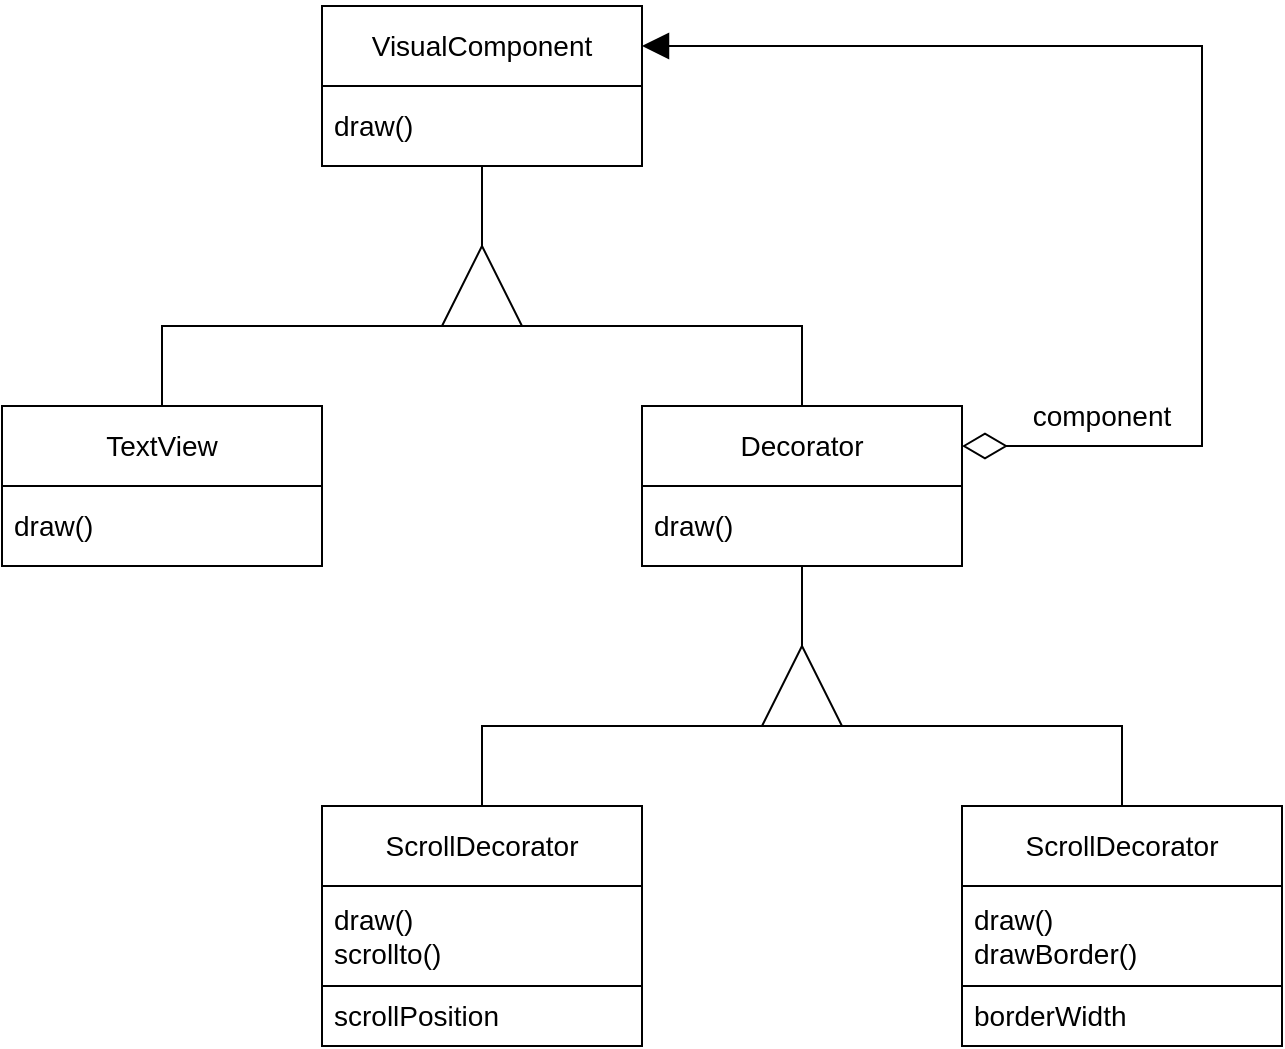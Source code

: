 <mxfile>
    <diagram id="IuUFkrS1xQ3klmiuDJjM" name="Página-1">
        <mxGraphModel dx="740" dy="541" grid="1" gridSize="10" guides="1" tooltips="1" connect="1" arrows="1" fold="1" page="1" pageScale="1" pageWidth="827" pageHeight="1169" math="0" shadow="0">
            <root>
                <mxCell id="0"/>
                <mxCell id="1" parent="0"/>
                <mxCell id="3" value="VisualComponent" style="swimlane;fontStyle=0;childLayout=stackLayout;horizontal=1;startSize=40;horizontalStack=0;resizeParent=1;resizeParentMax=0;resizeLast=0;collapsible=1;marginBottom=0;whiteSpace=wrap;html=1;fontSize=14;" vertex="1" parent="1">
                    <mxGeometry x="160" y="80" width="160" height="80" as="geometry"/>
                </mxCell>
                <mxCell id="4" value="draw()" style="text;strokeColor=none;fillColor=none;align=left;verticalAlign=middle;spacingLeft=4;spacingRight=4;overflow=hidden;points=[[0,0.5],[1,0.5]];portConstraint=eastwest;rotatable=0;whiteSpace=wrap;html=1;fontSize=14;" vertex="1" parent="3">
                    <mxGeometry y="40" width="160" height="40" as="geometry"/>
                </mxCell>
                <mxCell id="9" value="TextView" style="swimlane;fontStyle=0;childLayout=stackLayout;horizontal=1;startSize=40;horizontalStack=0;resizeParent=1;resizeParentMax=0;resizeLast=0;collapsible=1;marginBottom=0;whiteSpace=wrap;html=1;fontSize=14;" vertex="1" parent="1">
                    <mxGeometry y="280" width="160" height="80" as="geometry"/>
                </mxCell>
                <mxCell id="10" value="draw()" style="text;strokeColor=none;fillColor=none;align=left;verticalAlign=middle;spacingLeft=4;spacingRight=4;overflow=hidden;points=[[0,0.5],[1,0.5]];portConstraint=eastwest;rotatable=0;whiteSpace=wrap;html=1;fontSize=14;" vertex="1" parent="9">
                    <mxGeometry y="40" width="160" height="40" as="geometry"/>
                </mxCell>
                <mxCell id="11" value="Decorator" style="swimlane;fontStyle=0;childLayout=stackLayout;horizontal=1;startSize=40;horizontalStack=0;resizeParent=1;resizeParentMax=0;resizeLast=0;collapsible=1;marginBottom=0;whiteSpace=wrap;html=1;fontSize=14;" vertex="1" parent="1">
                    <mxGeometry x="320" y="280" width="160" height="80" as="geometry"/>
                </mxCell>
                <mxCell id="12" value="draw()" style="text;strokeColor=none;fillColor=none;align=left;verticalAlign=middle;spacingLeft=4;spacingRight=4;overflow=hidden;points=[[0,0.5],[1,0.5]];portConstraint=eastwest;rotatable=0;whiteSpace=wrap;html=1;fontSize=14;" vertex="1" parent="11">
                    <mxGeometry y="40" width="160" height="40" as="geometry"/>
                </mxCell>
                <mxCell id="13" value="" style="endArrow=none;html=1;fontSize=14;exitX=0.5;exitY=0;exitDx=0;exitDy=0;entryX=0.5;entryY=0;entryDx=0;entryDy=0;rounded=0;" edge="1" parent="1" source="9" target="11">
                    <mxGeometry width="50" height="50" relative="1" as="geometry">
                        <mxPoint x="280" y="430" as="sourcePoint"/>
                        <mxPoint x="330" y="380" as="targetPoint"/>
                        <Array as="points">
                            <mxPoint x="80" y="240"/>
                            <mxPoint x="400" y="240"/>
                        </Array>
                    </mxGeometry>
                </mxCell>
                <mxCell id="14" value="" style="triangle;whiteSpace=wrap;html=1;fontSize=14;rotation=-90;" vertex="1" parent="1">
                    <mxGeometry x="220" y="200" width="40" height="40" as="geometry"/>
                </mxCell>
                <mxCell id="15" value="" style="endArrow=none;html=1;rounded=0;fontSize=14;exitX=1;exitY=0.5;exitDx=0;exitDy=0;" edge="1" parent="1" source="14">
                    <mxGeometry width="50" height="50" relative="1" as="geometry">
                        <mxPoint x="200" y="430" as="sourcePoint"/>
                        <mxPoint x="240" y="160" as="targetPoint"/>
                    </mxGeometry>
                </mxCell>
                <mxCell id="17" value="" style="endArrow=block;html=1;rounded=0;fontSize=14;entryX=1;entryY=0.25;entryDx=0;entryDy=0;exitX=1;exitY=0.25;exitDx=0;exitDy=0;startArrow=diamondThin;startFill=0;endSize=11;startSize=20;endFill=1;" edge="1" parent="1" source="11" target="3">
                    <mxGeometry width="50" height="50" relative="1" as="geometry">
                        <mxPoint x="590" y="370" as="sourcePoint"/>
                        <mxPoint x="640" y="320" as="targetPoint"/>
                        <Array as="points">
                            <mxPoint x="600" y="300"/>
                            <mxPoint x="600" y="100"/>
                        </Array>
                    </mxGeometry>
                </mxCell>
                <mxCell id="18" value="component" style="text;html=1;strokeColor=none;fillColor=none;align=center;verticalAlign=middle;whiteSpace=wrap;rounded=0;fontSize=14;" vertex="1" parent="1">
                    <mxGeometry x="520" y="270" width="60" height="30" as="geometry"/>
                </mxCell>
                <mxCell id="19" value="" style="endArrow=none;html=1;fontSize=14;exitX=0.5;exitY=0;exitDx=0;exitDy=0;entryX=0.5;entryY=0;entryDx=0;entryDy=0;rounded=0;" edge="1" parent="1">
                    <mxGeometry width="50" height="50" relative="1" as="geometry">
                        <mxPoint x="240" y="480" as="sourcePoint"/>
                        <mxPoint x="560" y="480" as="targetPoint"/>
                        <Array as="points">
                            <mxPoint x="240" y="440"/>
                            <mxPoint x="560" y="440"/>
                        </Array>
                    </mxGeometry>
                </mxCell>
                <mxCell id="20" value="" style="triangle;whiteSpace=wrap;html=1;fontSize=14;rotation=-90;" vertex="1" parent="1">
                    <mxGeometry x="380" y="400" width="40" height="40" as="geometry"/>
                </mxCell>
                <mxCell id="21" value="" style="endArrow=none;html=1;rounded=0;fontSize=14;exitX=1;exitY=0.5;exitDx=0;exitDy=0;entryX=0.5;entryY=1.008;entryDx=0;entryDy=0;entryPerimeter=0;" edge="1" parent="1" source="20" target="12">
                    <mxGeometry width="50" height="50" relative="1" as="geometry">
                        <mxPoint x="360" y="650" as="sourcePoint"/>
                        <mxPoint x="400" y="380" as="targetPoint"/>
                    </mxGeometry>
                </mxCell>
                <mxCell id="25" value="ScrollDecorator" style="swimlane;fontStyle=0;childLayout=stackLayout;horizontal=1;startSize=40;horizontalStack=0;resizeParent=1;resizeParentMax=0;resizeLast=0;collapsible=1;marginBottom=0;whiteSpace=wrap;html=1;fontSize=14;" vertex="1" parent="1">
                    <mxGeometry x="160" y="480" width="160" height="120" as="geometry"/>
                </mxCell>
                <mxCell id="26" value="draw()&lt;br&gt;scrollto()" style="text;strokeColor=default;fillColor=none;align=left;verticalAlign=middle;spacingLeft=4;spacingRight=4;overflow=hidden;points=[[0,0.5],[1,0.5]];portConstraint=eastwest;rotatable=0;whiteSpace=wrap;html=1;fontSize=14;" vertex="1" parent="25">
                    <mxGeometry y="40" width="160" height="50" as="geometry"/>
                </mxCell>
                <mxCell id="27" value="scrollPosition" style="text;strokeColor=none;fillColor=none;align=left;verticalAlign=middle;spacingLeft=4;spacingRight=4;overflow=hidden;points=[[0,0.5],[1,0.5]];portConstraint=eastwest;rotatable=0;whiteSpace=wrap;html=1;fontSize=14;" vertex="1" parent="25">
                    <mxGeometry y="90" width="160" height="30" as="geometry"/>
                </mxCell>
                <mxCell id="29" value="ScrollDecorator" style="swimlane;fontStyle=0;childLayout=stackLayout;horizontal=1;startSize=40;horizontalStack=0;resizeParent=1;resizeParentMax=0;resizeLast=0;collapsible=1;marginBottom=0;whiteSpace=wrap;html=1;fontSize=14;" vertex="1" parent="1">
                    <mxGeometry x="480" y="480" width="160" height="120" as="geometry"/>
                </mxCell>
                <mxCell id="30" value="draw()&lt;br&gt;drawBorder()" style="text;strokeColor=default;fillColor=none;align=left;verticalAlign=middle;spacingLeft=4;spacingRight=4;overflow=hidden;points=[[0,0.5],[1,0.5]];portConstraint=eastwest;rotatable=0;whiteSpace=wrap;html=1;fontSize=14;" vertex="1" parent="29">
                    <mxGeometry y="40" width="160" height="50" as="geometry"/>
                </mxCell>
                <mxCell id="31" value="borderWidth" style="text;strokeColor=none;fillColor=none;align=left;verticalAlign=middle;spacingLeft=4;spacingRight=4;overflow=hidden;points=[[0,0.5],[1,0.5]];portConstraint=eastwest;rotatable=0;whiteSpace=wrap;html=1;fontSize=14;" vertex="1" parent="29">
                    <mxGeometry y="90" width="160" height="30" as="geometry"/>
                </mxCell>
            </root>
        </mxGraphModel>
    </diagram>
</mxfile>